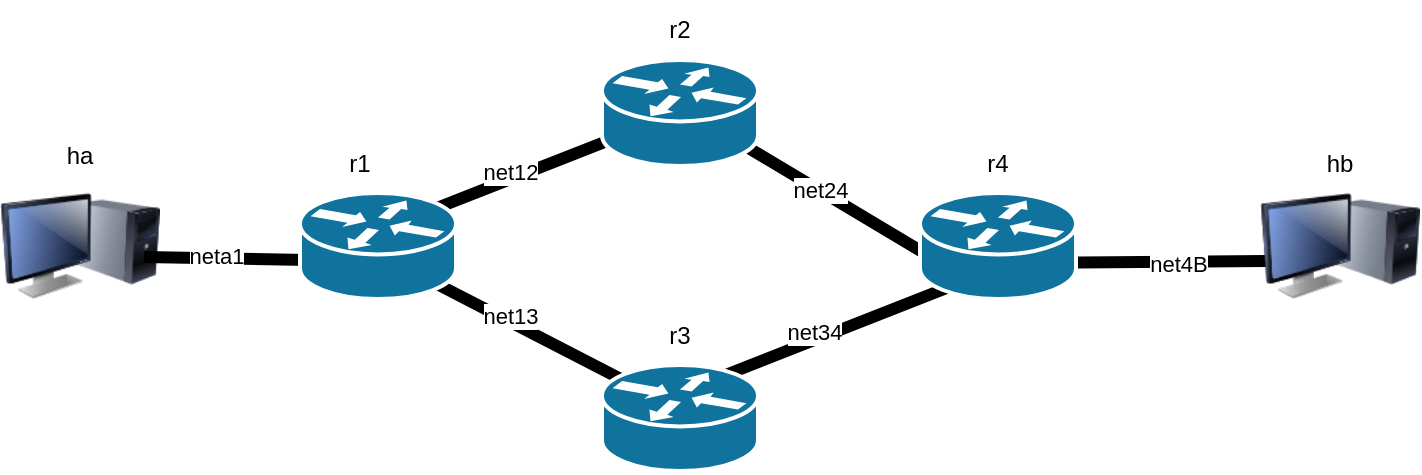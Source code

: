 <mxfile version="24.2.5" type="device">
  <diagram name="Page-1" id="f7ZAg2B_zSzZWkc_Rqfg">
    <mxGraphModel dx="900" dy="674" grid="1" gridSize="10" guides="1" tooltips="1" connect="1" arrows="1" fold="1" page="1" pageScale="1" pageWidth="850" pageHeight="1100" math="0" shadow="0">
      <root>
        <mxCell id="0" />
        <mxCell id="1" parent="0" />
        <mxCell id="tdws6A2KKuR9MMcYNPIN-6" value="" style="endArrow=none;html=1;rounded=0;exitX=0.627;exitY=0.661;exitDx=0;exitDy=0;exitPerimeter=0;strokeWidth=6;entryX=0.277;entryY=0.694;entryDx=0;entryDy=0;entryPerimeter=0;" parent="1" source="tdws6A2KKuR9MMcYNPIN-3" edge="1">
          <mxGeometry width="50" height="50" relative="1" as="geometry">
            <mxPoint x="112.041" y="328.482" as="sourcePoint" />
            <mxPoint x="672.991" y="330.528" as="targetPoint" />
          </mxGeometry>
        </mxCell>
        <mxCell id="6Ksr4Hscr9Dd2FS2SJ0L-20" value="net4B" style="edgeLabel;html=1;align=center;verticalAlign=middle;resizable=0;points=[];" parent="tdws6A2KKuR9MMcYNPIN-6" vertex="1" connectable="0">
          <mxGeometry x="0.291" y="-1" relative="1" as="geometry">
            <mxPoint as="offset" />
          </mxGeometry>
        </mxCell>
        <mxCell id="tdws6A2KKuR9MMcYNPIN-8" value="r2" style="text;strokeColor=none;align=center;fillColor=none;html=1;verticalAlign=middle;whiteSpace=wrap;rounded=0;" parent="1" vertex="1">
          <mxGeometry x="350" y="200" width="60" height="30" as="geometry" />
        </mxCell>
        <mxCell id="tdws6A2KKuR9MMcYNPIN-11" value="" style="image;html=1;image=img/lib/clip_art/computers/Monitor_Tower_128x128.png;shadow=0;strokeColor=#000000;fillColor=#FFFFFF;gradientColor=none;fontSize=18;fontColor=#F08705;fontStyle=0" parent="1" vertex="1">
          <mxGeometry x="40" y="283" width="80" height="80" as="geometry" />
        </mxCell>
        <mxCell id="tdws6A2KKuR9MMcYNPIN-12" value="" style="image;html=1;image=img/lib/clip_art/computers/Monitor_Tower_128x128.png;shadow=0;strokeColor=#000000;fillColor=#FFFFFF;gradientColor=none;fontSize=18;fontColor=#F08705;fontStyle=0" parent="1" vertex="1">
          <mxGeometry x="670" y="283" width="80" height="80" as="geometry" />
        </mxCell>
        <mxCell id="tdws6A2KKuR9MMcYNPIN-13" value="r4" style="text;strokeColor=none;align=center;fillColor=none;html=1;verticalAlign=middle;whiteSpace=wrap;rounded=0;" parent="1" vertex="1">
          <mxGeometry x="509" y="266.5" width="60" height="30" as="geometry" />
        </mxCell>
        <mxCell id="tdws6A2KKuR9MMcYNPIN-14" value="ha" style="text;strokeColor=none;align=center;fillColor=none;html=1;verticalAlign=middle;whiteSpace=wrap;rounded=0;" parent="1" vertex="1">
          <mxGeometry x="50" y="262.5" width="60" height="30" as="geometry" />
        </mxCell>
        <mxCell id="tdws6A2KKuR9MMcYNPIN-15" value="hb" style="text;strokeColor=none;align=center;fillColor=none;html=1;verticalAlign=middle;whiteSpace=wrap;rounded=0;" parent="1" vertex="1">
          <mxGeometry x="680" y="266.5" width="60" height="30" as="geometry" />
        </mxCell>
        <mxCell id="6Ksr4Hscr9Dd2FS2SJ0L-2" value="r1" style="text;strokeColor=none;align=center;fillColor=none;html=1;verticalAlign=middle;whiteSpace=wrap;rounded=0;" parent="1" vertex="1">
          <mxGeometry x="190" y="266.5" width="60" height="30" as="geometry" />
        </mxCell>
        <mxCell id="6Ksr4Hscr9Dd2FS2SJ0L-4" value="r3" style="text;strokeColor=none;align=center;fillColor=none;html=1;verticalAlign=middle;whiteSpace=wrap;rounded=0;" parent="1" vertex="1">
          <mxGeometry x="350" y="352.5" width="60" height="30" as="geometry" />
        </mxCell>
        <mxCell id="6Ksr4Hscr9Dd2FS2SJ0L-5" value="" style="endArrow=none;html=1;rounded=0;exitX=0.627;exitY=0.661;exitDx=0;exitDy=0;exitPerimeter=0;strokeWidth=6;entryX=0.397;entryY=0.642;entryDx=0;entryDy=0;entryPerimeter=0;" parent="1" target="tdws6A2KKuR9MMcYNPIN-1" edge="1">
          <mxGeometry width="50" height="50" relative="1" as="geometry">
            <mxPoint x="112.041" y="328.482" as="sourcePoint" />
            <mxPoint x="672.991" y="330.528" as="targetPoint" />
          </mxGeometry>
        </mxCell>
        <mxCell id="6Ksr4Hscr9Dd2FS2SJ0L-13" value="neta1" style="edgeLabel;html=1;align=center;verticalAlign=middle;resizable=0;points=[];" parent="6Ksr4Hscr9Dd2FS2SJ0L-5" vertex="1" connectable="0">
          <mxGeometry x="-0.34" y="1" relative="1" as="geometry">
            <mxPoint as="offset" />
          </mxGeometry>
        </mxCell>
        <mxCell id="6Ksr4Hscr9Dd2FS2SJ0L-6" value="" style="endArrow=none;html=1;rounded=0;exitX=0.627;exitY=0.661;exitDx=0;exitDy=0;exitPerimeter=0;strokeWidth=6;entryX=0.295;entryY=0.264;entryDx=0;entryDy=0;entryPerimeter=0;" parent="1" target="6Ksr4Hscr9Dd2FS2SJ0L-3" edge="1">
          <mxGeometry width="50" height="50" relative="1" as="geometry">
            <mxPoint x="241.041" y="333.002" as="sourcePoint" />
            <mxPoint x="350" y="335.02" as="targetPoint" />
          </mxGeometry>
        </mxCell>
        <mxCell id="6Ksr4Hscr9Dd2FS2SJ0L-14" value="net13" style="edgeLabel;html=1;align=center;verticalAlign=middle;resizable=0;points=[];" parent="6Ksr4Hscr9Dd2FS2SJ0L-6" vertex="1" connectable="0">
          <mxGeometry x="-0.125" y="3" relative="1" as="geometry">
            <mxPoint x="-1" as="offset" />
          </mxGeometry>
        </mxCell>
        <mxCell id="6Ksr4Hscr9Dd2FS2SJ0L-10" value="" style="endArrow=none;html=1;rounded=0;exitX=0.627;exitY=0.661;exitDx=0;exitDy=0;exitPerimeter=0;strokeWidth=6;entryX=0.295;entryY=0.264;entryDx=0;entryDy=0;entryPerimeter=0;" parent="1" edge="1">
          <mxGeometry width="50" height="50" relative="1" as="geometry">
            <mxPoint x="390.001" y="259.502" as="sourcePoint" />
            <mxPoint x="512.96" y="333" as="targetPoint" />
          </mxGeometry>
        </mxCell>
        <mxCell id="6Ksr4Hscr9Dd2FS2SJ0L-18" value="net24" style="edgeLabel;html=1;align=center;verticalAlign=middle;resizable=0;points=[];" parent="6Ksr4Hscr9Dd2FS2SJ0L-10" vertex="1" connectable="0">
          <mxGeometry x="-0.03" y="1" relative="1" as="geometry">
            <mxPoint as="offset" />
          </mxGeometry>
        </mxCell>
        <mxCell id="6Ksr4Hscr9Dd2FS2SJ0L-11" value="" style="endArrow=none;html=1;rounded=0;exitX=0.627;exitY=0.661;exitDx=0;exitDy=0;exitPerimeter=0;strokeWidth=6;entryX=0.295;entryY=0.613;entryDx=0;entryDy=0;entryPerimeter=0;" parent="1" target="6Ksr4Hscr9Dd2FS2SJ0L-1" edge="1">
          <mxGeometry width="50" height="50" relative="1" as="geometry">
            <mxPoint x="240.001" y="311.252" as="sourcePoint" />
            <mxPoint x="362.96" y="384.75" as="targetPoint" />
          </mxGeometry>
        </mxCell>
        <mxCell id="6Ksr4Hscr9Dd2FS2SJ0L-17" value="net12" style="edgeLabel;html=1;align=center;verticalAlign=middle;resizable=0;points=[];" parent="6Ksr4Hscr9Dd2FS2SJ0L-11" vertex="1" connectable="0">
          <mxGeometry x="-0.09" y="4" relative="1" as="geometry">
            <mxPoint as="offset" />
          </mxGeometry>
        </mxCell>
        <mxCell id="6Ksr4Hscr9Dd2FS2SJ0L-12" value="" style="endArrow=none;html=1;rounded=0;exitX=0.627;exitY=0.661;exitDx=0;exitDy=0;exitPerimeter=0;strokeWidth=6;entryX=0.295;entryY=0.613;entryDx=0;entryDy=0;entryPerimeter=0;" parent="1" edge="1">
          <mxGeometry width="50" height="50" relative="1" as="geometry">
            <mxPoint x="390.001" y="392.502" as="sourcePoint" />
            <mxPoint x="514" y="343.75" as="targetPoint" />
          </mxGeometry>
        </mxCell>
        <mxCell id="6Ksr4Hscr9Dd2FS2SJ0L-19" value="net34" style="edgeLabel;html=1;align=center;verticalAlign=middle;resizable=0;points=[];" parent="6Ksr4Hscr9Dd2FS2SJ0L-12" vertex="1" connectable="0">
          <mxGeometry x="-0.055" y="4" relative="1" as="geometry">
            <mxPoint as="offset" />
          </mxGeometry>
        </mxCell>
        <mxCell id="6Ksr4Hscr9Dd2FS2SJ0L-1" value="" style="shape=mxgraph.cisco.routers.router;html=1;dashed=0;fillColor=#10739E;strokeColor=#ffffff;strokeWidth=2;verticalLabelPosition=bottom;verticalAlign=top;fontFamily=Helvetica;fontSize=36;fontColor=#FFB366" parent="1" vertex="1">
          <mxGeometry x="341" y="230" width="78" height="53" as="geometry" />
        </mxCell>
        <mxCell id="6Ksr4Hscr9Dd2FS2SJ0L-3" value="" style="shape=mxgraph.cisco.routers.router;html=1;dashed=0;fillColor=#10739E;strokeColor=#ffffff;strokeWidth=2;verticalLabelPosition=bottom;verticalAlign=top;fontFamily=Helvetica;fontSize=36;fontColor=#FFB366" parent="1" vertex="1">
          <mxGeometry x="341" y="382.5" width="78" height="53" as="geometry" />
        </mxCell>
        <mxCell id="tdws6A2KKuR9MMcYNPIN-3" value="" style="shape=mxgraph.cisco.routers.router;html=1;dashed=0;fillColor=#10739E;strokeColor=#ffffff;strokeWidth=2;verticalLabelPosition=bottom;verticalAlign=top;fontFamily=Helvetica;fontSize=36;fontColor=#FFB366" parent="1" vertex="1">
          <mxGeometry x="500" y="296.5" width="78" height="53" as="geometry" />
        </mxCell>
        <mxCell id="tdws6A2KKuR9MMcYNPIN-1" value="" style="shape=mxgraph.cisco.routers.router;html=1;dashed=0;fillColor=#10739E;strokeColor=#ffffff;strokeWidth=2;verticalLabelPosition=bottom;verticalAlign=top;fontFamily=Helvetica;fontSize=36;fontColor=#FFB366" parent="1" vertex="1">
          <mxGeometry x="190" y="296.5" width="78" height="53" as="geometry" />
        </mxCell>
      </root>
    </mxGraphModel>
  </diagram>
</mxfile>
